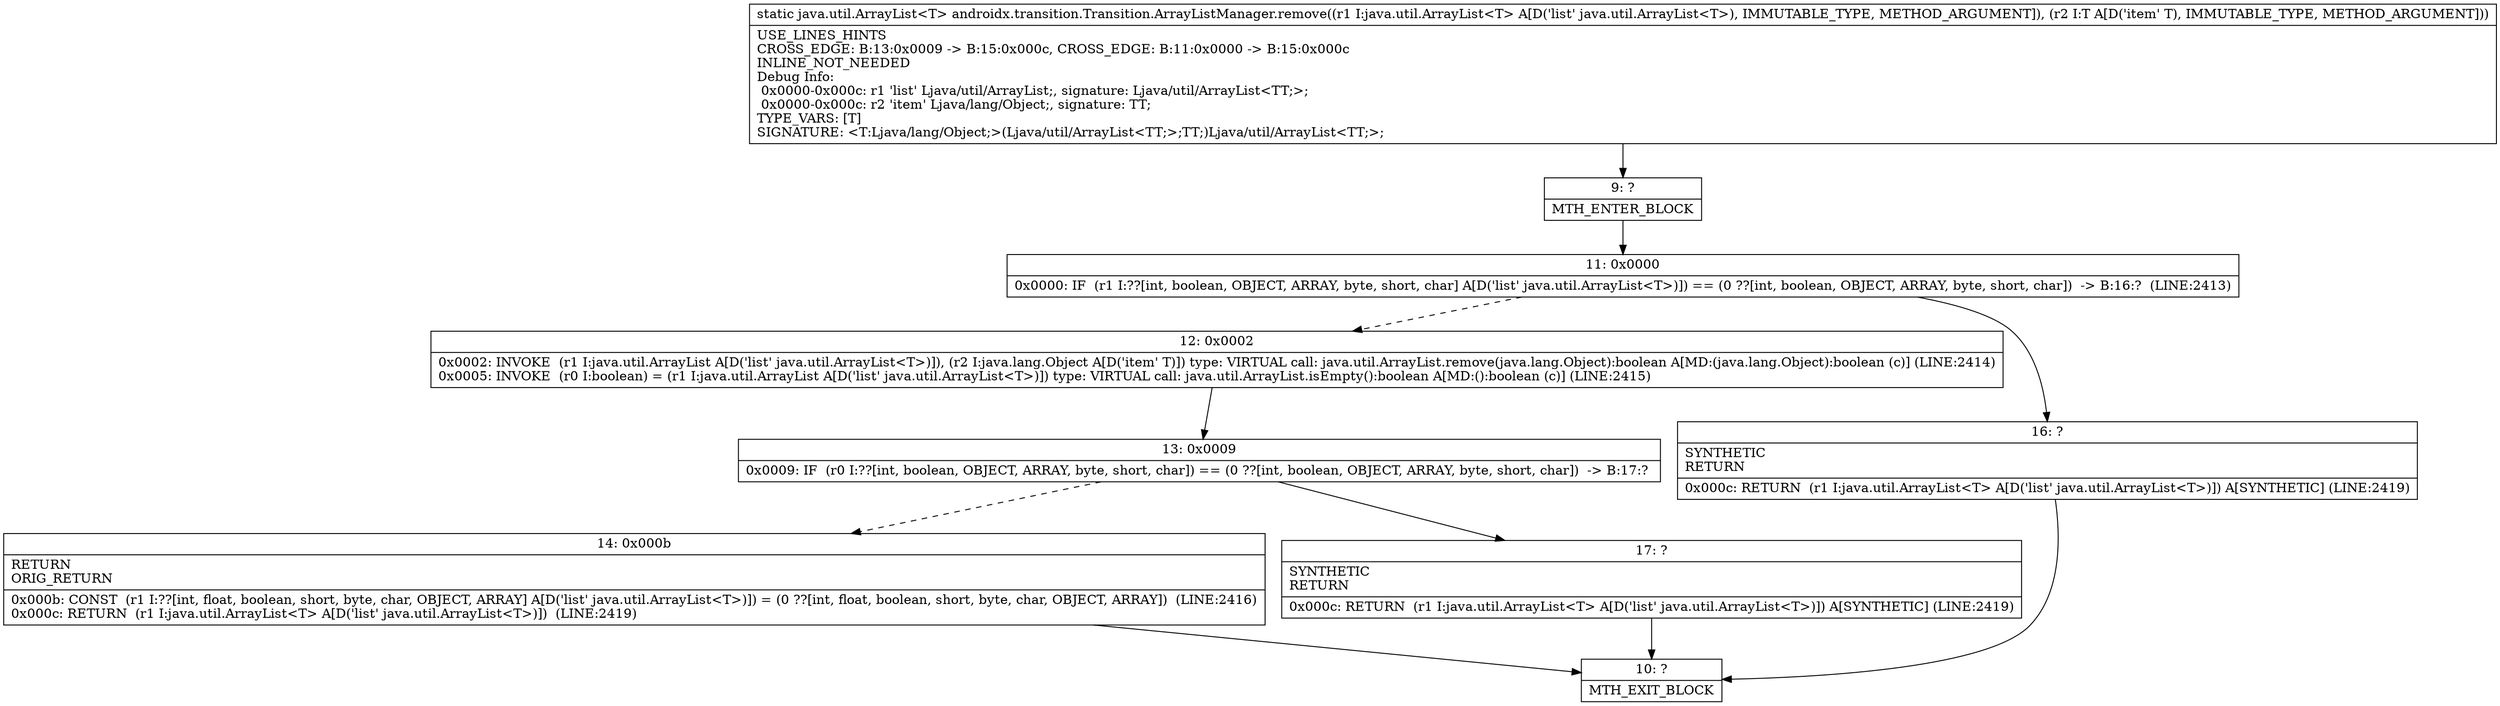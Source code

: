 digraph "CFG forandroidx.transition.Transition.ArrayListManager.remove(Ljava\/util\/ArrayList;Ljava\/lang\/Object;)Ljava\/util\/ArrayList;" {
Node_9 [shape=record,label="{9\:\ ?|MTH_ENTER_BLOCK\l}"];
Node_11 [shape=record,label="{11\:\ 0x0000|0x0000: IF  (r1 I:??[int, boolean, OBJECT, ARRAY, byte, short, char] A[D('list' java.util.ArrayList\<T\>)]) == (0 ??[int, boolean, OBJECT, ARRAY, byte, short, char])  \-\> B:16:?  (LINE:2413)\l}"];
Node_12 [shape=record,label="{12\:\ 0x0002|0x0002: INVOKE  (r1 I:java.util.ArrayList A[D('list' java.util.ArrayList\<T\>)]), (r2 I:java.lang.Object A[D('item' T)]) type: VIRTUAL call: java.util.ArrayList.remove(java.lang.Object):boolean A[MD:(java.lang.Object):boolean (c)] (LINE:2414)\l0x0005: INVOKE  (r0 I:boolean) = (r1 I:java.util.ArrayList A[D('list' java.util.ArrayList\<T\>)]) type: VIRTUAL call: java.util.ArrayList.isEmpty():boolean A[MD:():boolean (c)] (LINE:2415)\l}"];
Node_13 [shape=record,label="{13\:\ 0x0009|0x0009: IF  (r0 I:??[int, boolean, OBJECT, ARRAY, byte, short, char]) == (0 ??[int, boolean, OBJECT, ARRAY, byte, short, char])  \-\> B:17:? \l}"];
Node_14 [shape=record,label="{14\:\ 0x000b|RETURN\lORIG_RETURN\l|0x000b: CONST  (r1 I:??[int, float, boolean, short, byte, char, OBJECT, ARRAY] A[D('list' java.util.ArrayList\<T\>)]) = (0 ??[int, float, boolean, short, byte, char, OBJECT, ARRAY])  (LINE:2416)\l0x000c: RETURN  (r1 I:java.util.ArrayList\<T\> A[D('list' java.util.ArrayList\<T\>)])  (LINE:2419)\l}"];
Node_10 [shape=record,label="{10\:\ ?|MTH_EXIT_BLOCK\l}"];
Node_17 [shape=record,label="{17\:\ ?|SYNTHETIC\lRETURN\l|0x000c: RETURN  (r1 I:java.util.ArrayList\<T\> A[D('list' java.util.ArrayList\<T\>)]) A[SYNTHETIC] (LINE:2419)\l}"];
Node_16 [shape=record,label="{16\:\ ?|SYNTHETIC\lRETURN\l|0x000c: RETURN  (r1 I:java.util.ArrayList\<T\> A[D('list' java.util.ArrayList\<T\>)]) A[SYNTHETIC] (LINE:2419)\l}"];
MethodNode[shape=record,label="{static java.util.ArrayList\<T\> androidx.transition.Transition.ArrayListManager.remove((r1 I:java.util.ArrayList\<T\> A[D('list' java.util.ArrayList\<T\>), IMMUTABLE_TYPE, METHOD_ARGUMENT]), (r2 I:T A[D('item' T), IMMUTABLE_TYPE, METHOD_ARGUMENT]))  | USE_LINES_HINTS\lCROSS_EDGE: B:13:0x0009 \-\> B:15:0x000c, CROSS_EDGE: B:11:0x0000 \-\> B:15:0x000c\lINLINE_NOT_NEEDED\lDebug Info:\l  0x0000\-0x000c: r1 'list' Ljava\/util\/ArrayList;, signature: Ljava\/util\/ArrayList\<TT;\>;\l  0x0000\-0x000c: r2 'item' Ljava\/lang\/Object;, signature: TT;\lTYPE_VARS: [T]\lSIGNATURE: \<T:Ljava\/lang\/Object;\>(Ljava\/util\/ArrayList\<TT;\>;TT;)Ljava\/util\/ArrayList\<TT;\>;\l}"];
MethodNode -> Node_9;Node_9 -> Node_11;
Node_11 -> Node_12[style=dashed];
Node_11 -> Node_16;
Node_12 -> Node_13;
Node_13 -> Node_14[style=dashed];
Node_13 -> Node_17;
Node_14 -> Node_10;
Node_17 -> Node_10;
Node_16 -> Node_10;
}

